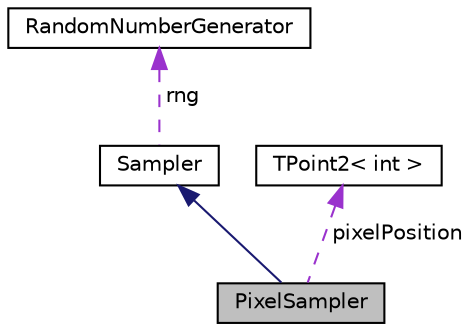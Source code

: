 digraph "PixelSampler"
{
 // LATEX_PDF_SIZE
  edge [fontname="Helvetica",fontsize="10",labelfontname="Helvetica",labelfontsize="10"];
  node [fontname="Helvetica",fontsize="10",shape="box"];
  Node1 [label="PixelSampler",height=0.2,width=0.4,color="black", fillcolor="grey75", style="filled", fontcolor="black",tooltip="Base class for pixel sampler, which generate specific samples before rendering each pixel need the di..."];
  Node2 -> Node1 [dir="back",color="midnightblue",fontsize="10",style="solid"];
  Node2 [label="Sampler",height=0.2,width=0.4,color="black", fillcolor="white", style="filled",URL="$class_sampler.html",tooltip="Base class for all samplers."];
  Node3 -> Node2 [dir="back",color="darkorchid3",fontsize="10",style="dashed",label=" rng" ];
  Node3 [label="RandomNumberGenerator",height=0.2,width=0.4,color="black", fillcolor="white", style="filled",URL="$class_random_number_generator.html",tooltip="RandomNumberGenerator, using pcg  to generate random number."];
  Node4 -> Node1 [dir="back",color="darkorchid3",fontsize="10",style="dashed",label=" pixelPosition" ];
  Node4 [label="TPoint2\< int \>",height=0.2,width=0.4,color="black", fillcolor="white", style="filled",URL="$struct_t_point2.html",tooltip=" "];
}
